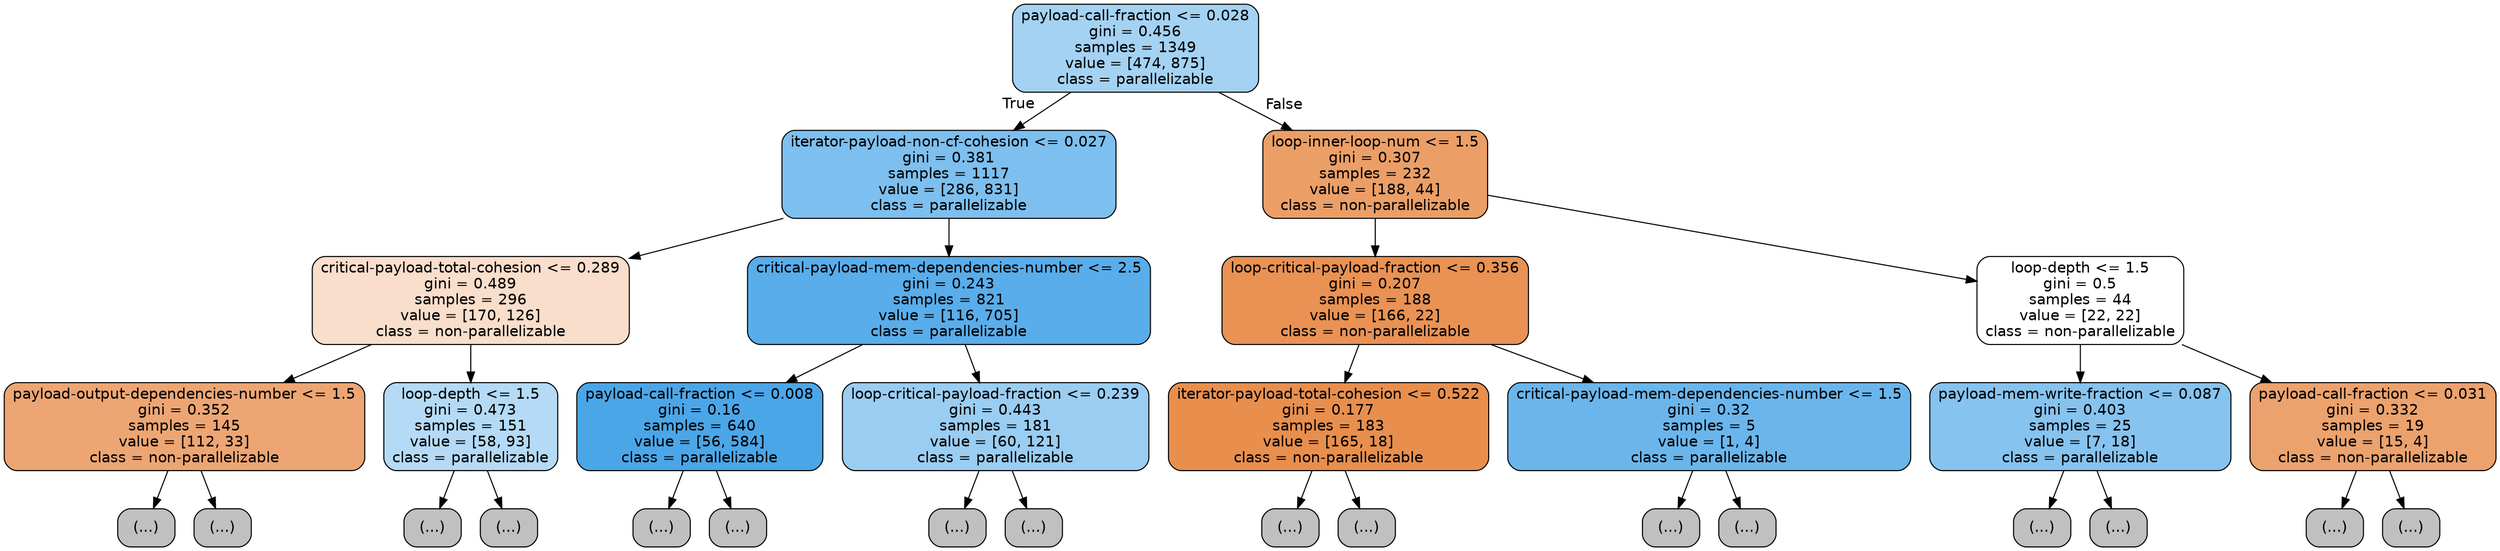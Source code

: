 digraph Tree {
node [shape=box, style="filled, rounded", color="black", fontname=helvetica] ;
edge [fontname=helvetica] ;
0 [label="payload-call-fraction <= 0.028\ngini = 0.456\nsamples = 1349\nvalue = [474, 875]\nclass = parallelizable", fillcolor="#399de575"] ;
1 [label="iterator-payload-non-cf-cohesion <= 0.027\ngini = 0.381\nsamples = 1117\nvalue = [286, 831]\nclass = parallelizable", fillcolor="#399de5a7"] ;
0 -> 1 [labeldistance=2.5, labelangle=45, headlabel="True"] ;
2 [label="critical-payload-total-cohesion <= 0.289\ngini = 0.489\nsamples = 296\nvalue = [170, 126]\nclass = non-parallelizable", fillcolor="#e5813942"] ;
1 -> 2 ;
3 [label="payload-output-dependencies-number <= 1.5\ngini = 0.352\nsamples = 145\nvalue = [112, 33]\nclass = non-parallelizable", fillcolor="#e58139b4"] ;
2 -> 3 ;
4 [label="(...)", fillcolor="#C0C0C0"] ;
3 -> 4 ;
29 [label="(...)", fillcolor="#C0C0C0"] ;
3 -> 29 ;
40 [label="loop-depth <= 1.5\ngini = 0.473\nsamples = 151\nvalue = [58, 93]\nclass = parallelizable", fillcolor="#399de560"] ;
2 -> 40 ;
41 [label="(...)", fillcolor="#C0C0C0"] ;
40 -> 41 ;
42 [label="(...)", fillcolor="#C0C0C0"] ;
40 -> 42 ;
67 [label="critical-payload-mem-dependencies-number <= 2.5\ngini = 0.243\nsamples = 821\nvalue = [116, 705]\nclass = parallelizable", fillcolor="#399de5d5"] ;
1 -> 67 ;
68 [label="payload-call-fraction <= 0.008\ngini = 0.16\nsamples = 640\nvalue = [56, 584]\nclass = parallelizable", fillcolor="#399de5e7"] ;
67 -> 68 ;
69 [label="(...)", fillcolor="#C0C0C0"] ;
68 -> 69 ;
168 [label="(...)", fillcolor="#C0C0C0"] ;
68 -> 168 ;
175 [label="loop-critical-payload-fraction <= 0.239\ngini = 0.443\nsamples = 181\nvalue = [60, 121]\nclass = parallelizable", fillcolor="#399de581"] ;
67 -> 175 ;
176 [label="(...)", fillcolor="#C0C0C0"] ;
175 -> 176 ;
207 [label="(...)", fillcolor="#C0C0C0"] ;
175 -> 207 ;
228 [label="loop-inner-loop-num <= 1.5\ngini = 0.307\nsamples = 232\nvalue = [188, 44]\nclass = non-parallelizable", fillcolor="#e58139c3"] ;
0 -> 228 [labeldistance=2.5, labelangle=-45, headlabel="False"] ;
229 [label="loop-critical-payload-fraction <= 0.356\ngini = 0.207\nsamples = 188\nvalue = [166, 22]\nclass = non-parallelizable", fillcolor="#e58139dd"] ;
228 -> 229 ;
230 [label="iterator-payload-total-cohesion <= 0.522\ngini = 0.177\nsamples = 183\nvalue = [165, 18]\nclass = non-parallelizable", fillcolor="#e58139e3"] ;
229 -> 230 ;
231 [label="(...)", fillcolor="#C0C0C0"] ;
230 -> 231 ;
254 [label="(...)", fillcolor="#C0C0C0"] ;
230 -> 254 ;
257 [label="critical-payload-mem-dependencies-number <= 1.5\ngini = 0.32\nsamples = 5\nvalue = [1, 4]\nclass = parallelizable", fillcolor="#399de5bf"] ;
229 -> 257 ;
258 [label="(...)", fillcolor="#C0C0C0"] ;
257 -> 258 ;
259 [label="(...)", fillcolor="#C0C0C0"] ;
257 -> 259 ;
260 [label="loop-depth <= 1.5\ngini = 0.5\nsamples = 44\nvalue = [22, 22]\nclass = non-parallelizable", fillcolor="#e5813900"] ;
228 -> 260 ;
261 [label="payload-mem-write-fraction <= 0.087\ngini = 0.403\nsamples = 25\nvalue = [7, 18]\nclass = parallelizable", fillcolor="#399de59c"] ;
260 -> 261 ;
262 [label="(...)", fillcolor="#C0C0C0"] ;
261 -> 262 ;
263 [label="(...)", fillcolor="#C0C0C0"] ;
261 -> 263 ;
270 [label="payload-call-fraction <= 0.031\ngini = 0.332\nsamples = 19\nvalue = [15, 4]\nclass = non-parallelizable", fillcolor="#e58139bb"] ;
260 -> 270 ;
271 [label="(...)", fillcolor="#C0C0C0"] ;
270 -> 271 ;
272 [label="(...)", fillcolor="#C0C0C0"] ;
270 -> 272 ;
}